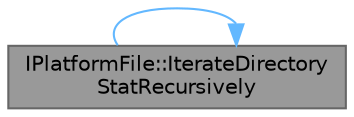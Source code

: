 digraph "IPlatformFile::IterateDirectoryStatRecursively"
{
 // INTERACTIVE_SVG=YES
 // LATEX_PDF_SIZE
  bgcolor="transparent";
  edge [fontname=Helvetica,fontsize=10,labelfontname=Helvetica,labelfontsize=10];
  node [fontname=Helvetica,fontsize=10,shape=box,height=0.2,width=0.4];
  rankdir="LR";
  Node1 [id="Node000001",label="IPlatformFile::IterateDirectory\lStatRecursively",height=0.2,width=0.4,color="gray40", fillcolor="grey60", style="filled", fontcolor="black",tooltip="Call the Visit function of the visitor once for each file or directory in a directory tree."];
  Node1 -> Node1 [id="edge1_Node000001_Node000001",color="steelblue1",style="solid",tooltip=" "];
}
